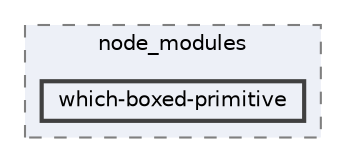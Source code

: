digraph "pkiclassroomrescheduler/src/main/frontend/node_modules/which-boxed-primitive"
{
 // LATEX_PDF_SIZE
  bgcolor="transparent";
  edge [fontname=Helvetica,fontsize=10,labelfontname=Helvetica,labelfontsize=10];
  node [fontname=Helvetica,fontsize=10,shape=box,height=0.2,width=0.4];
  compound=true
  subgraph clusterdir_72953eda66ccb3a2722c28e1c3e6c23b {
    graph [ bgcolor="#edf0f7", pencolor="grey50", label="node_modules", fontname=Helvetica,fontsize=10 style="filled,dashed", URL="dir_72953eda66ccb3a2722c28e1c3e6c23b.html",tooltip=""]
  dir_c245c697a77f6601fe623fefd99b8a69 [label="which-boxed-primitive", fillcolor="#edf0f7", color="grey25", style="filled,bold", URL="dir_c245c697a77f6601fe623fefd99b8a69.html",tooltip=""];
  }
}
